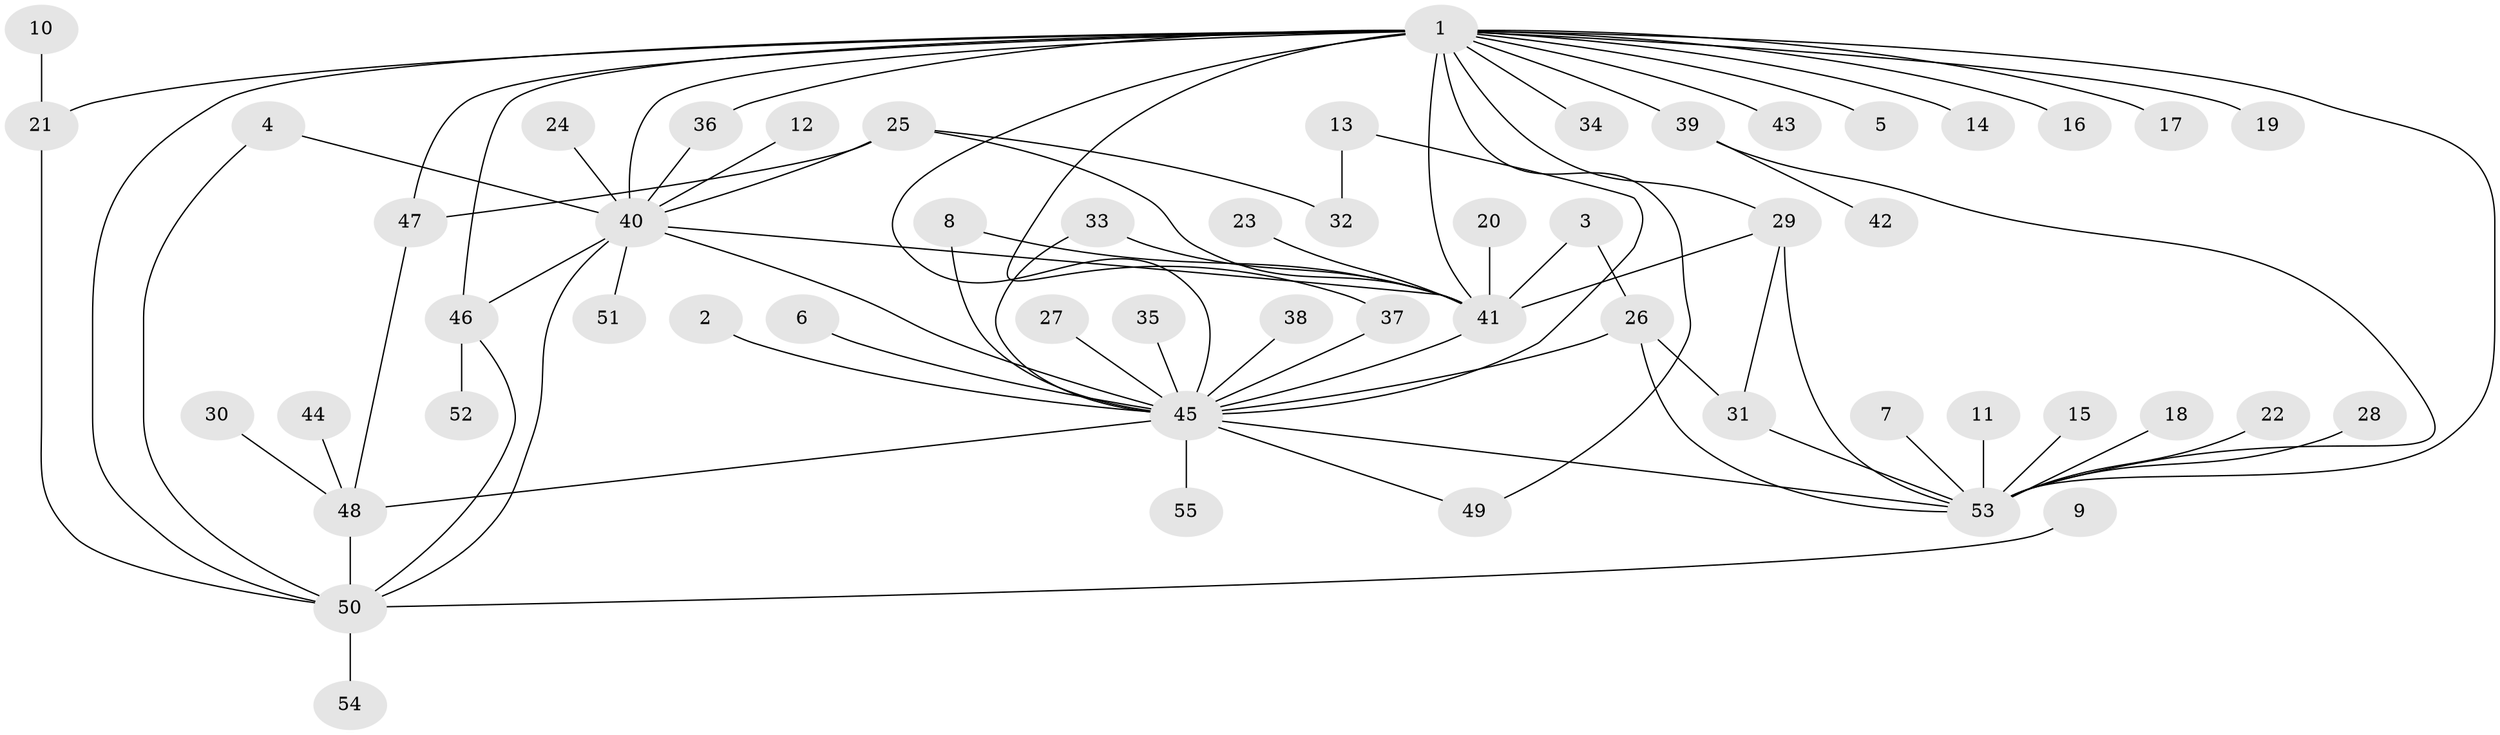 // original degree distribution, {18: 0.00909090909090909, 15: 0.00909090909090909, 7: 0.02727272727272727, 17: 0.00909090909090909, 2: 0.18181818181818182, 1: 0.4909090909090909, 4: 0.08181818181818182, 21: 0.00909090909090909, 3: 0.12727272727272726, 12: 0.00909090909090909, 6: 0.01818181818181818, 8: 0.00909090909090909, 5: 0.01818181818181818}
// Generated by graph-tools (version 1.1) at 2025/26/03/09/25 03:26:02]
// undirected, 55 vertices, 80 edges
graph export_dot {
graph [start="1"]
  node [color=gray90,style=filled];
  1;
  2;
  3;
  4;
  5;
  6;
  7;
  8;
  9;
  10;
  11;
  12;
  13;
  14;
  15;
  16;
  17;
  18;
  19;
  20;
  21;
  22;
  23;
  24;
  25;
  26;
  27;
  28;
  29;
  30;
  31;
  32;
  33;
  34;
  35;
  36;
  37;
  38;
  39;
  40;
  41;
  42;
  43;
  44;
  45;
  46;
  47;
  48;
  49;
  50;
  51;
  52;
  53;
  54;
  55;
  1 -- 5 [weight=1.0];
  1 -- 14 [weight=1.0];
  1 -- 16 [weight=1.0];
  1 -- 17 [weight=1.0];
  1 -- 19 [weight=1.0];
  1 -- 21 [weight=3.0];
  1 -- 29 [weight=1.0];
  1 -- 34 [weight=1.0];
  1 -- 36 [weight=2.0];
  1 -- 37 [weight=1.0];
  1 -- 39 [weight=3.0];
  1 -- 40 [weight=3.0];
  1 -- 41 [weight=1.0];
  1 -- 43 [weight=1.0];
  1 -- 45 [weight=1.0];
  1 -- 46 [weight=1.0];
  1 -- 47 [weight=1.0];
  1 -- 49 [weight=1.0];
  1 -- 50 [weight=1.0];
  1 -- 53 [weight=2.0];
  2 -- 45 [weight=1.0];
  3 -- 26 [weight=1.0];
  3 -- 41 [weight=1.0];
  4 -- 40 [weight=1.0];
  4 -- 50 [weight=1.0];
  6 -- 45 [weight=1.0];
  7 -- 53 [weight=1.0];
  8 -- 41 [weight=1.0];
  8 -- 45 [weight=2.0];
  9 -- 50 [weight=1.0];
  10 -- 21 [weight=1.0];
  11 -- 53 [weight=1.0];
  12 -- 40 [weight=1.0];
  13 -- 32 [weight=1.0];
  13 -- 45 [weight=1.0];
  15 -- 53 [weight=1.0];
  18 -- 53 [weight=1.0];
  20 -- 41 [weight=1.0];
  21 -- 50 [weight=1.0];
  22 -- 53 [weight=1.0];
  23 -- 41 [weight=1.0];
  24 -- 40 [weight=1.0];
  25 -- 32 [weight=1.0];
  25 -- 40 [weight=1.0];
  25 -- 41 [weight=1.0];
  25 -- 47 [weight=1.0];
  26 -- 31 [weight=1.0];
  26 -- 45 [weight=2.0];
  26 -- 53 [weight=2.0];
  27 -- 45 [weight=1.0];
  28 -- 53 [weight=2.0];
  29 -- 31 [weight=1.0];
  29 -- 41 [weight=1.0];
  29 -- 53 [weight=1.0];
  30 -- 48 [weight=1.0];
  31 -- 53 [weight=1.0];
  33 -- 41 [weight=1.0];
  33 -- 45 [weight=2.0];
  35 -- 45 [weight=1.0];
  36 -- 40 [weight=1.0];
  37 -- 45 [weight=1.0];
  38 -- 45 [weight=1.0];
  39 -- 42 [weight=1.0];
  39 -- 53 [weight=1.0];
  40 -- 41 [weight=1.0];
  40 -- 45 [weight=1.0];
  40 -- 46 [weight=1.0];
  40 -- 50 [weight=1.0];
  40 -- 51 [weight=1.0];
  41 -- 45 [weight=1.0];
  44 -- 48 [weight=1.0];
  45 -- 48 [weight=1.0];
  45 -- 49 [weight=1.0];
  45 -- 53 [weight=2.0];
  45 -- 55 [weight=1.0];
  46 -- 50 [weight=1.0];
  46 -- 52 [weight=1.0];
  47 -- 48 [weight=1.0];
  48 -- 50 [weight=1.0];
  50 -- 54 [weight=1.0];
}
